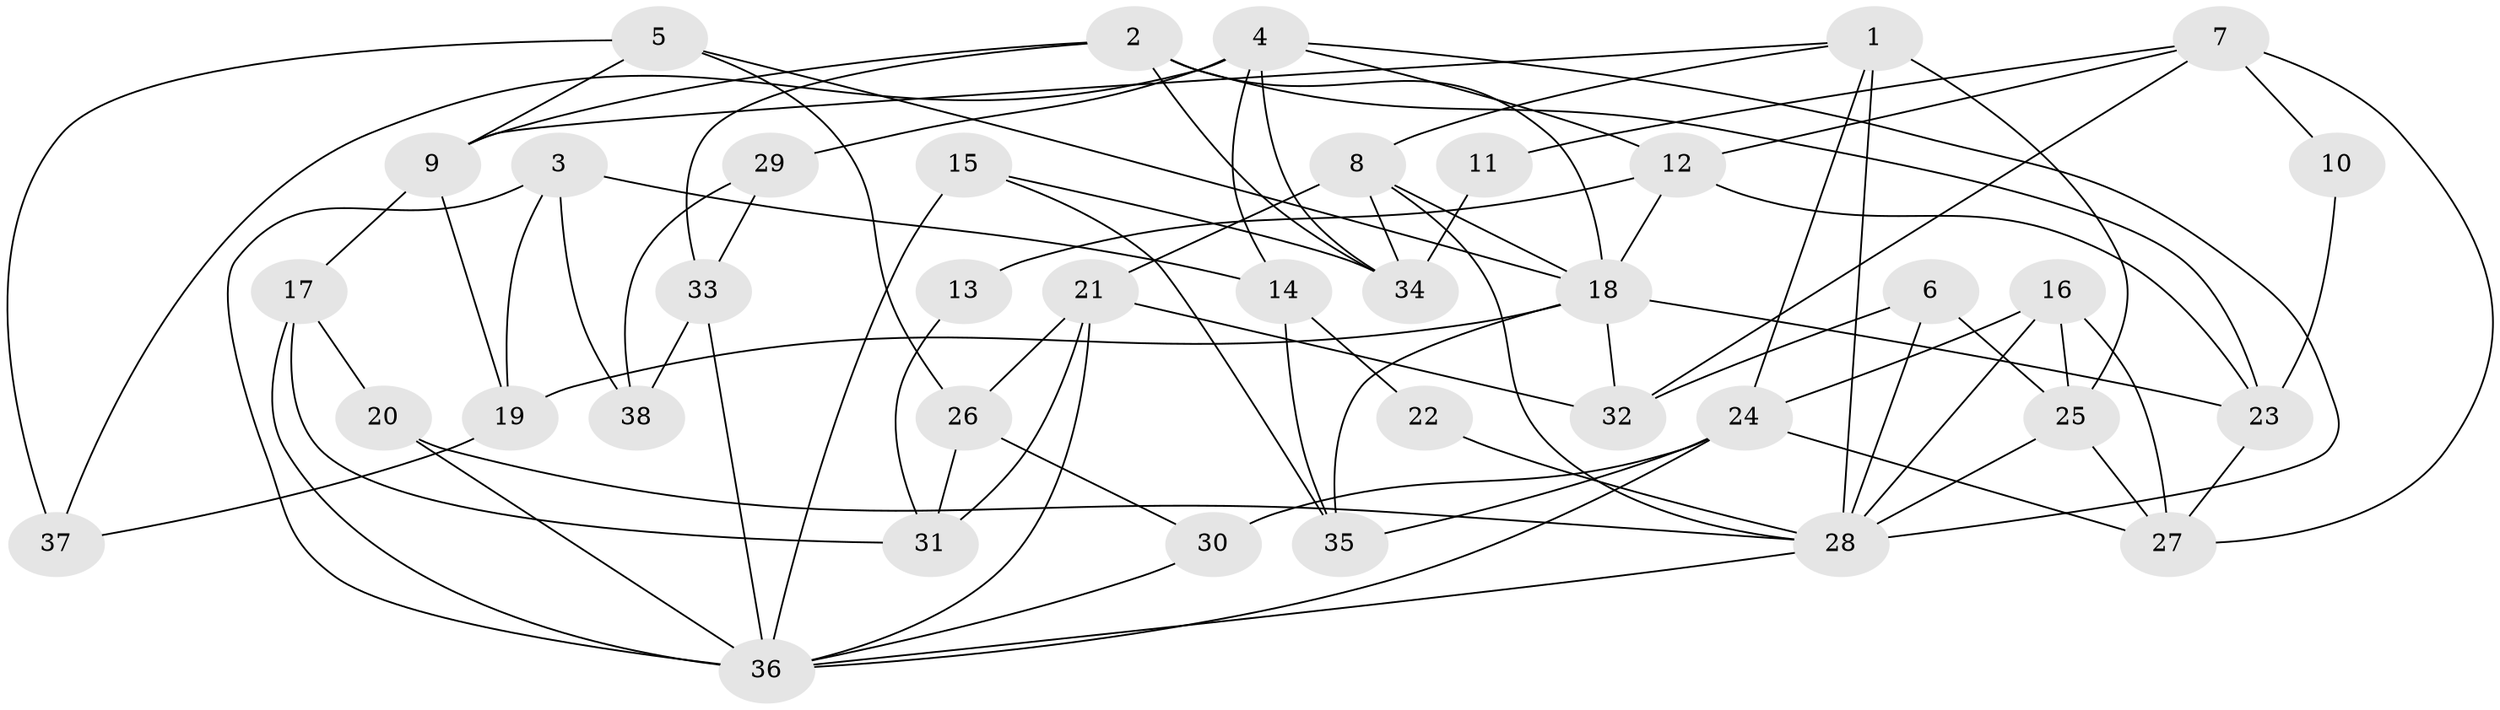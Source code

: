// original degree distribution, {2: 0.14285714285714285, 3: 0.30158730158730157, 6: 0.09523809523809523, 5: 0.1746031746031746, 7: 0.047619047619047616, 4: 0.2222222222222222, 9: 0.015873015873015872}
// Generated by graph-tools (version 1.1) at 2025/37/03/04/25 23:37:11]
// undirected, 38 vertices, 83 edges
graph export_dot {
  node [color=gray90,style=filled];
  1;
  2;
  3;
  4;
  5;
  6;
  7;
  8;
  9;
  10;
  11;
  12;
  13;
  14;
  15;
  16;
  17;
  18;
  19;
  20;
  21;
  22;
  23;
  24;
  25;
  26;
  27;
  28;
  29;
  30;
  31;
  32;
  33;
  34;
  35;
  36;
  37;
  38;
  1 -- 8 [weight=1.0];
  1 -- 9 [weight=1.0];
  1 -- 24 [weight=1.0];
  1 -- 25 [weight=2.0];
  1 -- 28 [weight=1.0];
  2 -- 9 [weight=1.0];
  2 -- 18 [weight=1.0];
  2 -- 23 [weight=1.0];
  2 -- 33 [weight=1.0];
  2 -- 34 [weight=1.0];
  3 -- 14 [weight=2.0];
  3 -- 19 [weight=1.0];
  3 -- 36 [weight=2.0];
  3 -- 38 [weight=1.0];
  4 -- 12 [weight=1.0];
  4 -- 14 [weight=1.0];
  4 -- 28 [weight=1.0];
  4 -- 29 [weight=1.0];
  4 -- 34 [weight=1.0];
  4 -- 37 [weight=1.0];
  5 -- 9 [weight=2.0];
  5 -- 18 [weight=2.0];
  5 -- 26 [weight=1.0];
  5 -- 37 [weight=1.0];
  6 -- 25 [weight=2.0];
  6 -- 28 [weight=1.0];
  6 -- 32 [weight=2.0];
  7 -- 10 [weight=1.0];
  7 -- 11 [weight=1.0];
  7 -- 12 [weight=1.0];
  7 -- 27 [weight=1.0];
  7 -- 32 [weight=1.0];
  8 -- 18 [weight=1.0];
  8 -- 21 [weight=2.0];
  8 -- 28 [weight=1.0];
  8 -- 34 [weight=2.0];
  9 -- 17 [weight=1.0];
  9 -- 19 [weight=1.0];
  10 -- 23 [weight=1.0];
  11 -- 34 [weight=1.0];
  12 -- 13 [weight=2.0];
  12 -- 18 [weight=3.0];
  12 -- 23 [weight=2.0];
  13 -- 31 [weight=1.0];
  14 -- 22 [weight=1.0];
  14 -- 35 [weight=1.0];
  15 -- 34 [weight=1.0];
  15 -- 35 [weight=1.0];
  15 -- 36 [weight=2.0];
  16 -- 24 [weight=2.0];
  16 -- 25 [weight=1.0];
  16 -- 27 [weight=1.0];
  16 -- 28 [weight=1.0];
  17 -- 20 [weight=1.0];
  17 -- 31 [weight=1.0];
  17 -- 36 [weight=1.0];
  18 -- 19 [weight=1.0];
  18 -- 23 [weight=1.0];
  18 -- 32 [weight=1.0];
  18 -- 35 [weight=1.0];
  19 -- 37 [weight=1.0];
  20 -- 28 [weight=1.0];
  20 -- 36 [weight=1.0];
  21 -- 26 [weight=1.0];
  21 -- 31 [weight=1.0];
  21 -- 32 [weight=1.0];
  21 -- 36 [weight=1.0];
  22 -- 28 [weight=1.0];
  23 -- 27 [weight=1.0];
  24 -- 27 [weight=1.0];
  24 -- 30 [weight=1.0];
  24 -- 35 [weight=1.0];
  24 -- 36 [weight=1.0];
  25 -- 27 [weight=1.0];
  25 -- 28 [weight=1.0];
  26 -- 30 [weight=1.0];
  26 -- 31 [weight=1.0];
  28 -- 36 [weight=1.0];
  29 -- 33 [weight=1.0];
  29 -- 38 [weight=1.0];
  30 -- 36 [weight=1.0];
  33 -- 36 [weight=2.0];
  33 -- 38 [weight=1.0];
}
